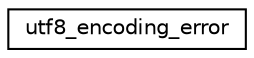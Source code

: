 digraph G
{
  edge [fontname="Helvetica",fontsize="10",labelfontname="Helvetica",labelfontsize="10"];
  node [fontname="Helvetica",fontsize="10",shape=record];
  rankdir=LR;
  Node1 [label="utf8_encoding_error",height=0.2,width=0.4,color="black", fillcolor="white", style="filled",URL="$structutf8__encoding__error.html"];
}
